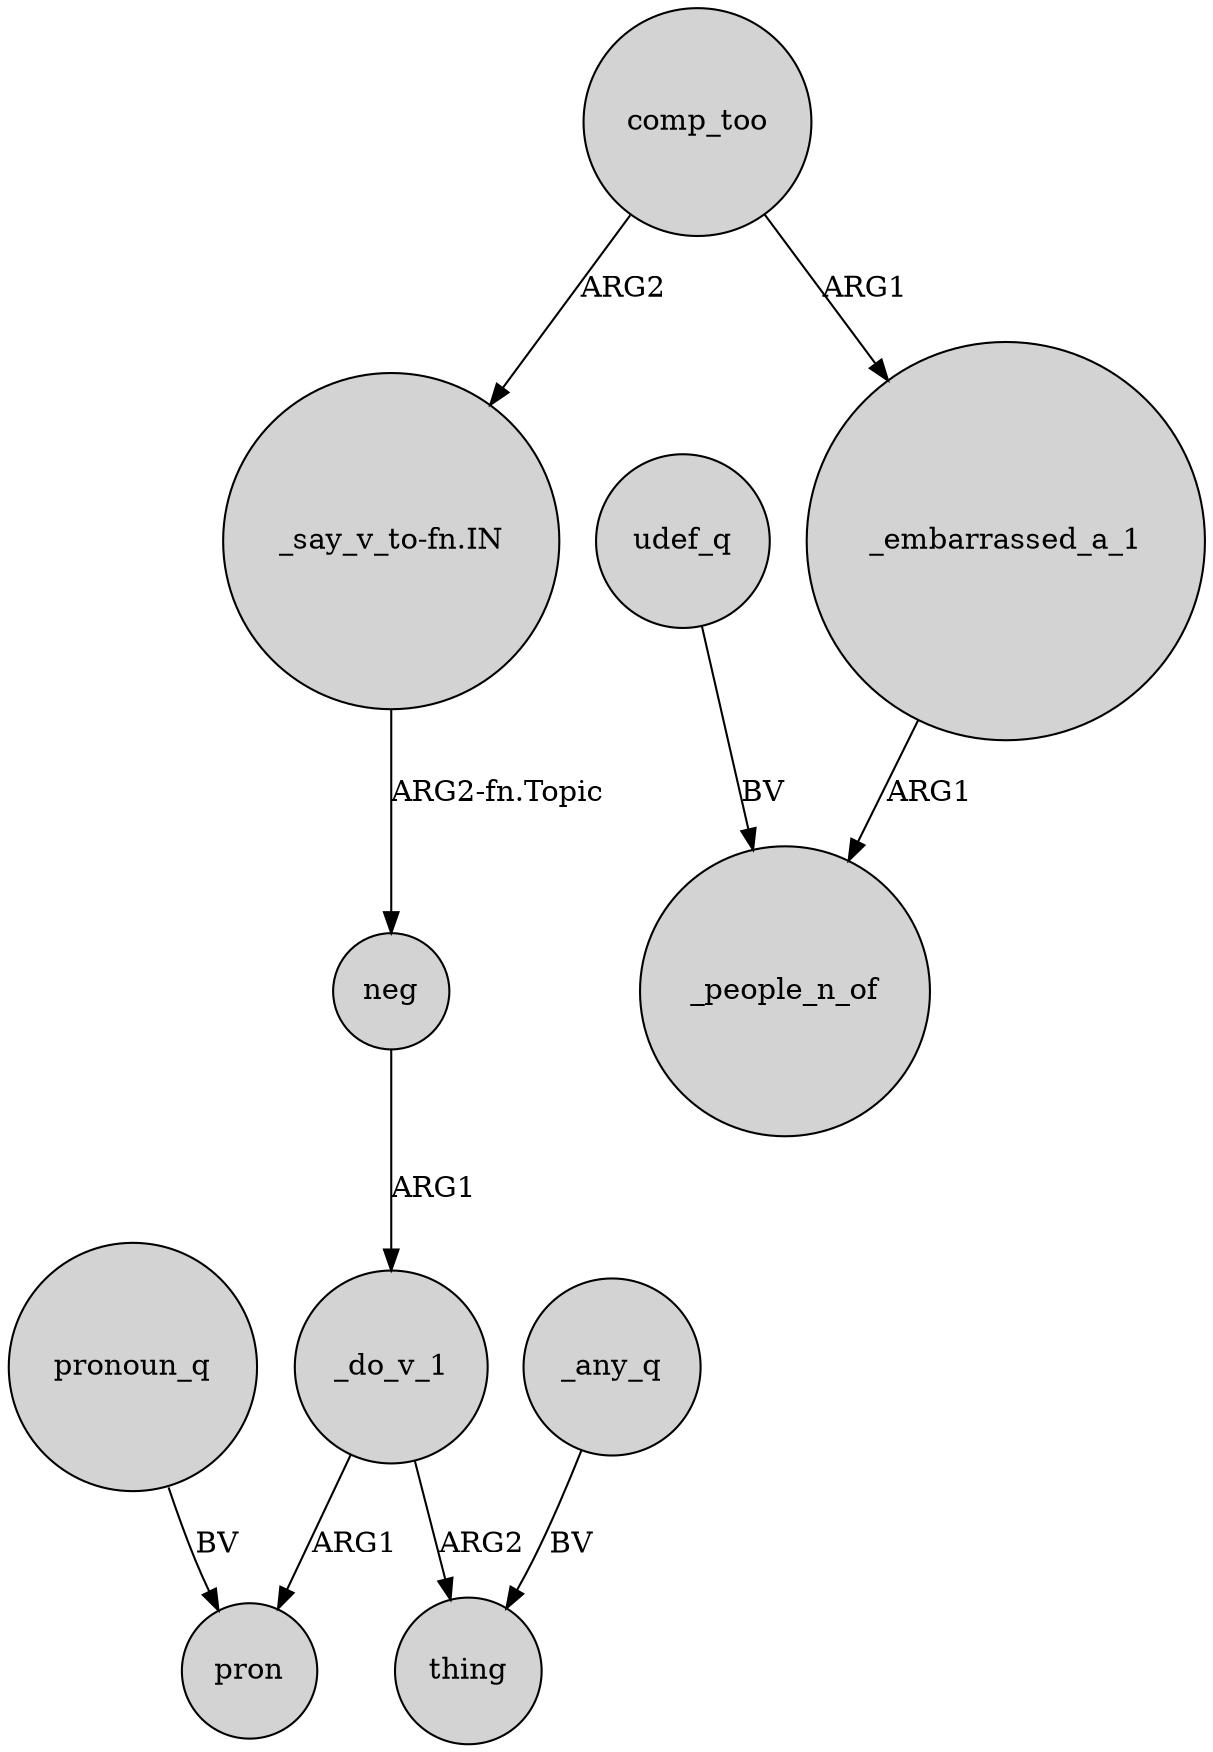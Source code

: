 digraph {
	node [shape=circle style=filled]
	comp_too -> "_say_v_to-fn.IN" [label=ARG2]
	"_say_v_to-fn.IN" -> neg [label="ARG2-fn.Topic"]
	comp_too -> _embarrassed_a_1 [label=ARG1]
	_do_v_1 -> pron [label=ARG1]
	_do_v_1 -> thing [label=ARG2]
	_embarrassed_a_1 -> _people_n_of [label=ARG1]
	pronoun_q -> pron [label=BV]
	neg -> _do_v_1 [label=ARG1]
	_any_q -> thing [label=BV]
	udef_q -> _people_n_of [label=BV]
}
